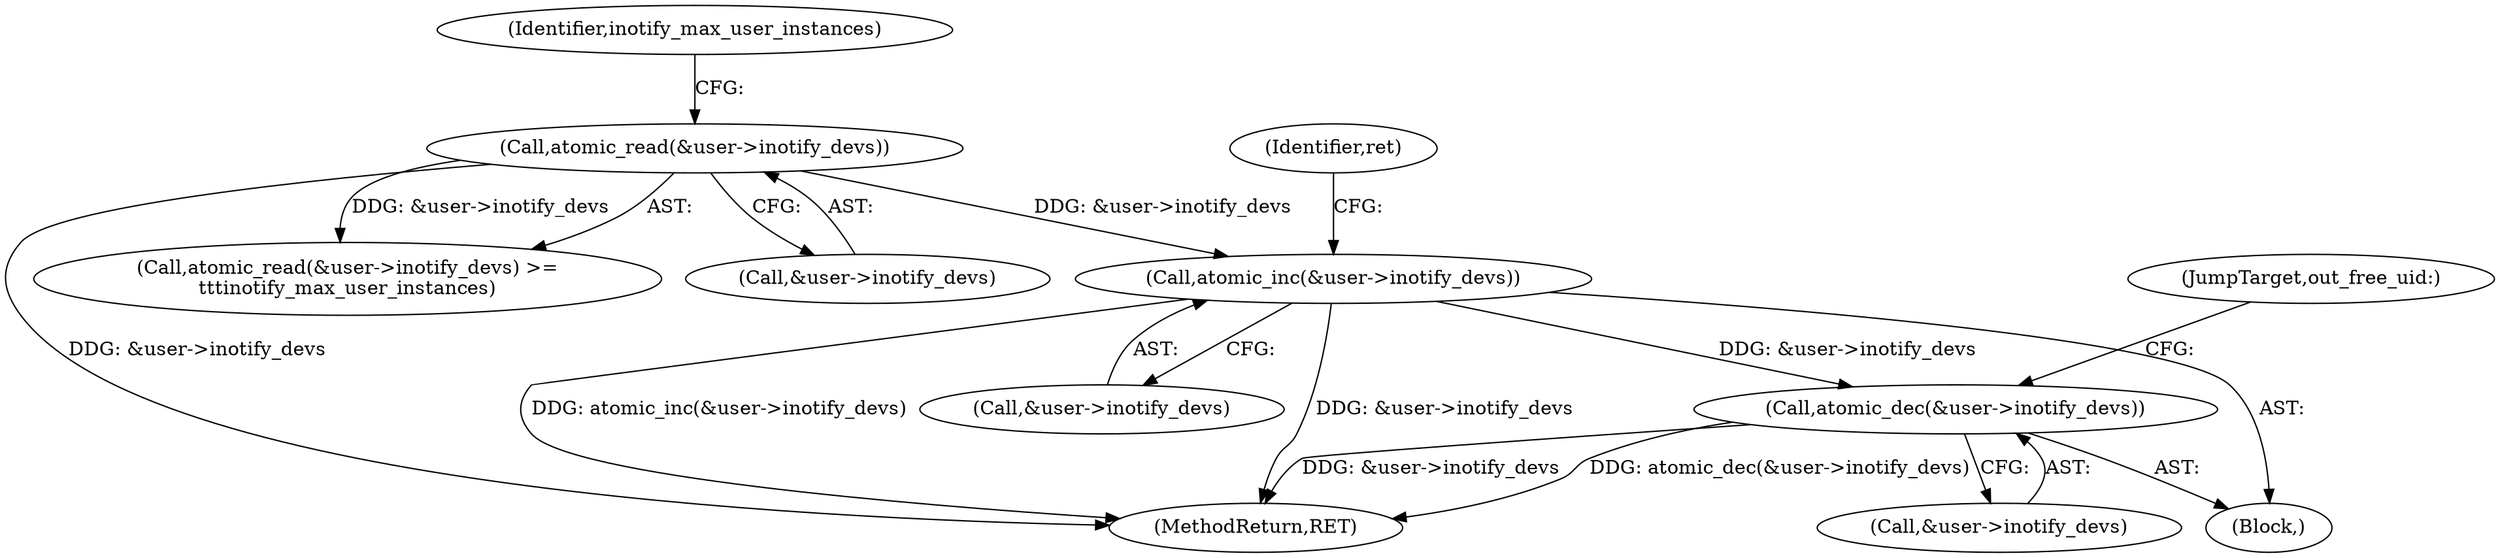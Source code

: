 digraph "0_linux_a2ae4cc9a16e211c8a128ba10d22a85431f093ab@pointer" {
"1000183" [label="(Call,atomic_dec(&user->inotify_devs))"];
"1000160" [label="(Call,atomic_inc(&user->inotify_devs))"];
"1000134" [label="(Call,atomic_read(&user->inotify_devs))"];
"1000193" [label="(MethodReturn,RET)"];
"1000184" [label="(Call,&user->inotify_devs)"];
"1000106" [label="(Block,)"];
"1000183" [label="(Call,atomic_dec(&user->inotify_devs))"];
"1000139" [label="(Identifier,inotify_max_user_instances)"];
"1000161" [label="(Call,&user->inotify_devs)"];
"1000135" [label="(Call,&user->inotify_devs)"];
"1000166" [label="(Identifier,ret)"];
"1000133" [label="(Call,atomic_read(&user->inotify_devs) >=\n\t\t\tinotify_max_user_instances)"];
"1000134" [label="(Call,atomic_read(&user->inotify_devs))"];
"1000188" [label="(JumpTarget,out_free_uid:)"];
"1000160" [label="(Call,atomic_inc(&user->inotify_devs))"];
"1000183" -> "1000106"  [label="AST: "];
"1000183" -> "1000184"  [label="CFG: "];
"1000184" -> "1000183"  [label="AST: "];
"1000188" -> "1000183"  [label="CFG: "];
"1000183" -> "1000193"  [label="DDG: &user->inotify_devs"];
"1000183" -> "1000193"  [label="DDG: atomic_dec(&user->inotify_devs)"];
"1000160" -> "1000183"  [label="DDG: &user->inotify_devs"];
"1000160" -> "1000106"  [label="AST: "];
"1000160" -> "1000161"  [label="CFG: "];
"1000161" -> "1000160"  [label="AST: "];
"1000166" -> "1000160"  [label="CFG: "];
"1000160" -> "1000193"  [label="DDG: atomic_inc(&user->inotify_devs)"];
"1000160" -> "1000193"  [label="DDG: &user->inotify_devs"];
"1000134" -> "1000160"  [label="DDG: &user->inotify_devs"];
"1000134" -> "1000133"  [label="AST: "];
"1000134" -> "1000135"  [label="CFG: "];
"1000135" -> "1000134"  [label="AST: "];
"1000139" -> "1000134"  [label="CFG: "];
"1000134" -> "1000193"  [label="DDG: &user->inotify_devs"];
"1000134" -> "1000133"  [label="DDG: &user->inotify_devs"];
}
